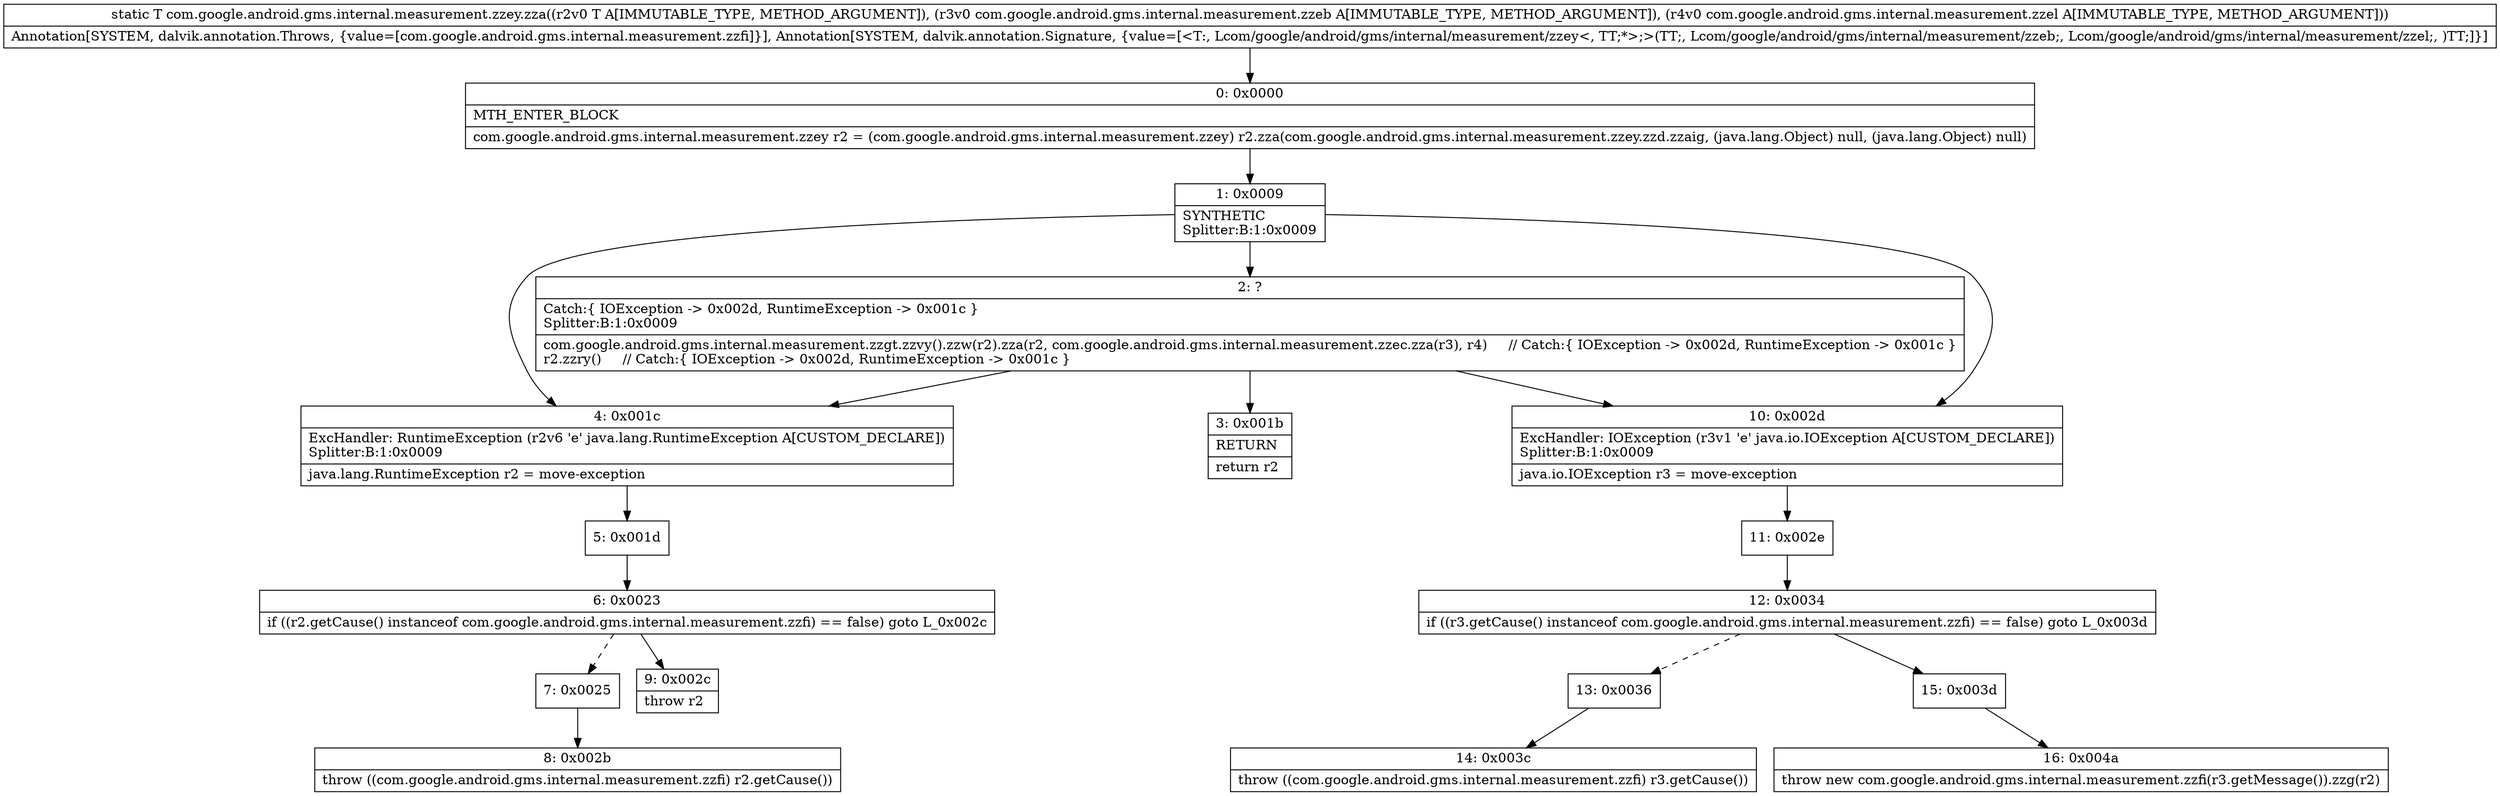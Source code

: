 digraph "CFG forcom.google.android.gms.internal.measurement.zzey.zza(Lcom\/google\/android\/gms\/internal\/measurement\/zzey;Lcom\/google\/android\/gms\/internal\/measurement\/zzeb;Lcom\/google\/android\/gms\/internal\/measurement\/zzel;)Lcom\/google\/android\/gms\/internal\/measurement\/zzey;" {
Node_0 [shape=record,label="{0\:\ 0x0000|MTH_ENTER_BLOCK\l|com.google.android.gms.internal.measurement.zzey r2 = (com.google.android.gms.internal.measurement.zzey) r2.zza(com.google.android.gms.internal.measurement.zzey.zzd.zzaig, (java.lang.Object) null, (java.lang.Object) null)\l}"];
Node_1 [shape=record,label="{1\:\ 0x0009|SYNTHETIC\lSplitter:B:1:0x0009\l}"];
Node_2 [shape=record,label="{2\:\ ?|Catch:\{ IOException \-\> 0x002d, RuntimeException \-\> 0x001c \}\lSplitter:B:1:0x0009\l|com.google.android.gms.internal.measurement.zzgt.zzvy().zzw(r2).zza(r2, com.google.android.gms.internal.measurement.zzec.zza(r3), r4)     \/\/ Catch:\{ IOException \-\> 0x002d, RuntimeException \-\> 0x001c \}\lr2.zzry()     \/\/ Catch:\{ IOException \-\> 0x002d, RuntimeException \-\> 0x001c \}\l}"];
Node_3 [shape=record,label="{3\:\ 0x001b|RETURN\l|return r2\l}"];
Node_4 [shape=record,label="{4\:\ 0x001c|ExcHandler: RuntimeException (r2v6 'e' java.lang.RuntimeException A[CUSTOM_DECLARE])\lSplitter:B:1:0x0009\l|java.lang.RuntimeException r2 = move\-exception\l}"];
Node_5 [shape=record,label="{5\:\ 0x001d}"];
Node_6 [shape=record,label="{6\:\ 0x0023|if ((r2.getCause() instanceof com.google.android.gms.internal.measurement.zzfi) == false) goto L_0x002c\l}"];
Node_7 [shape=record,label="{7\:\ 0x0025}"];
Node_8 [shape=record,label="{8\:\ 0x002b|throw ((com.google.android.gms.internal.measurement.zzfi) r2.getCause())\l}"];
Node_9 [shape=record,label="{9\:\ 0x002c|throw r2\l}"];
Node_10 [shape=record,label="{10\:\ 0x002d|ExcHandler: IOException (r3v1 'e' java.io.IOException A[CUSTOM_DECLARE])\lSplitter:B:1:0x0009\l|java.io.IOException r3 = move\-exception\l}"];
Node_11 [shape=record,label="{11\:\ 0x002e}"];
Node_12 [shape=record,label="{12\:\ 0x0034|if ((r3.getCause() instanceof com.google.android.gms.internal.measurement.zzfi) == false) goto L_0x003d\l}"];
Node_13 [shape=record,label="{13\:\ 0x0036}"];
Node_14 [shape=record,label="{14\:\ 0x003c|throw ((com.google.android.gms.internal.measurement.zzfi) r3.getCause())\l}"];
Node_15 [shape=record,label="{15\:\ 0x003d}"];
Node_16 [shape=record,label="{16\:\ 0x004a|throw new com.google.android.gms.internal.measurement.zzfi(r3.getMessage()).zzg(r2)\l}"];
MethodNode[shape=record,label="{static T com.google.android.gms.internal.measurement.zzey.zza((r2v0 T A[IMMUTABLE_TYPE, METHOD_ARGUMENT]), (r3v0 com.google.android.gms.internal.measurement.zzeb A[IMMUTABLE_TYPE, METHOD_ARGUMENT]), (r4v0 com.google.android.gms.internal.measurement.zzel A[IMMUTABLE_TYPE, METHOD_ARGUMENT]))  | Annotation[SYSTEM, dalvik.annotation.Throws, \{value=[com.google.android.gms.internal.measurement.zzfi]\}], Annotation[SYSTEM, dalvik.annotation.Signature, \{value=[\<T:, Lcom\/google\/android\/gms\/internal\/measurement\/zzey\<, TT;*\>;\>(TT;, Lcom\/google\/android\/gms\/internal\/measurement\/zzeb;, Lcom\/google\/android\/gms\/internal\/measurement\/zzel;, )TT;]\}]\l}"];
MethodNode -> Node_0;
Node_0 -> Node_1;
Node_1 -> Node_2;
Node_1 -> Node_10;
Node_1 -> Node_4;
Node_2 -> Node_3;
Node_2 -> Node_10;
Node_2 -> Node_4;
Node_4 -> Node_5;
Node_5 -> Node_6;
Node_6 -> Node_7[style=dashed];
Node_6 -> Node_9;
Node_7 -> Node_8;
Node_10 -> Node_11;
Node_11 -> Node_12;
Node_12 -> Node_13[style=dashed];
Node_12 -> Node_15;
Node_13 -> Node_14;
Node_15 -> Node_16;
}

